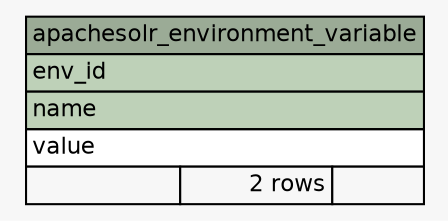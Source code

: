 // dot 2.30.1 on Mac OS X 10.8.3
// SchemaSpy rev 590
digraph "apachesolr_environment_variable" {
  graph [
    rankdir="RL"
    bgcolor="#f7f7f7"
    nodesep="0.18"
    ranksep="0.46"
    fontname="Helvetica"
    fontsize="11"
  ];
  node [
    fontname="Helvetica"
    fontsize="11"
    shape="plaintext"
  ];
  edge [
    arrowsize="0.8"
  ];
  "apachesolr_environment_variable" [
    label=<
    <TABLE BORDER="0" CELLBORDER="1" CELLSPACING="0" BGCOLOR="#ffffff">
      <TR><TD COLSPAN="3" BGCOLOR="#9bab96" ALIGN="CENTER">apachesolr_environment_variable</TD></TR>
      <TR><TD PORT="env_id" COLSPAN="3" BGCOLOR="#bed1b8" ALIGN="LEFT">env_id</TD></TR>
      <TR><TD PORT="name" COLSPAN="3" BGCOLOR="#bed1b8" ALIGN="LEFT">name</TD></TR>
      <TR><TD PORT="value" COLSPAN="3" ALIGN="LEFT">value</TD></TR>
      <TR><TD ALIGN="LEFT" BGCOLOR="#f7f7f7">  </TD><TD ALIGN="RIGHT" BGCOLOR="#f7f7f7">2 rows</TD><TD ALIGN="RIGHT" BGCOLOR="#f7f7f7">  </TD></TR>
    </TABLE>>
    URL="tables/apachesolr_environment_variable.html"
    tooltip="apachesolr_environment_variable"
  ];
}
